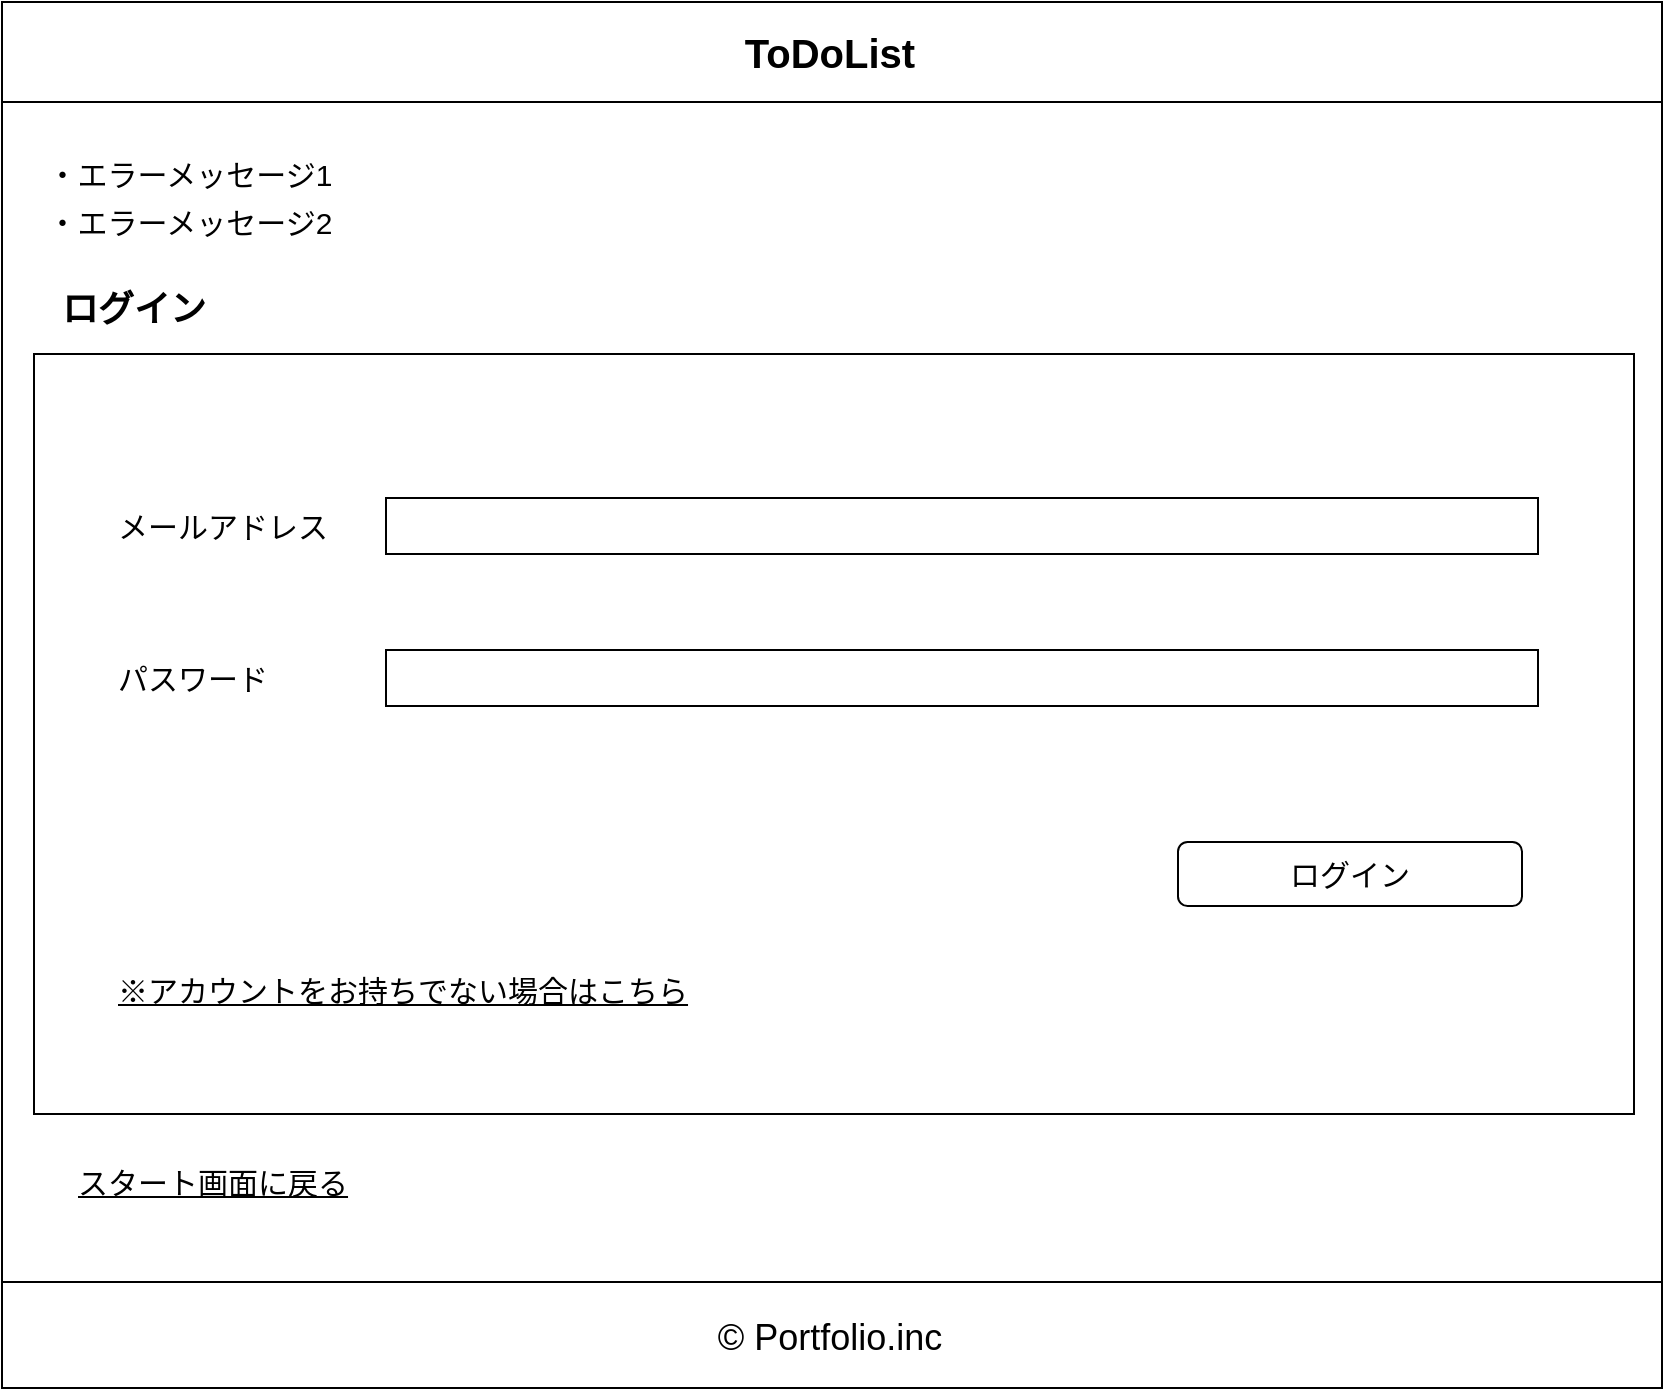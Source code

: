 <mxfile version="13.9.9" type="device"><diagram id="lAW5gfvQpGq91mGYDGwt" name="ページ1"><mxGraphModel dx="1217" dy="1932" grid="1" gridSize="4" guides="1" tooltips="1" connect="1" arrows="1" fold="1" page="1" pageScale="1" pageWidth="827" pageHeight="1169" math="0" shadow="0"><root><mxCell id="0"/><mxCell id="1" parent="0"/><mxCell id="tP_qFb6u1pj_dAxfEfU8-1" value="" style="rounded=0;whiteSpace=wrap;html=1;" parent="1" vertex="1"><mxGeometry y="-44" width="830" height="688" as="geometry"/></mxCell><mxCell id="tP_qFb6u1pj_dAxfEfU8-2" value="" style="rounded=0;whiteSpace=wrap;html=1;" parent="1" vertex="1"><mxGeometry y="-48" width="830" height="50" as="geometry"/></mxCell><mxCell id="tP_qFb6u1pj_dAxfEfU8-3" value="&lt;b&gt;&lt;font style=&quot;font-size: 20px&quot;&gt;ToDoList&lt;/font&gt;&lt;/b&gt;" style="text;html=1;strokeColor=none;fillColor=none;align=center;verticalAlign=middle;whiteSpace=wrap;rounded=0;strokeWidth=4;" parent="1" vertex="1"><mxGeometry x="334" y="-38" width="160" height="30" as="geometry"/></mxCell><mxCell id="tP_qFb6u1pj_dAxfEfU8-8" value="" style="rounded=0;whiteSpace=wrap;html=1;" parent="1" vertex="1"><mxGeometry y="592" width="830" height="53" as="geometry"/></mxCell><mxCell id="tP_qFb6u1pj_dAxfEfU8-9" value="&lt;font style=&quot;font-size: 18px&quot;&gt;© Portfolio.inc&lt;/font&gt;" style="text;html=1;strokeColor=none;fillColor=none;align=center;verticalAlign=middle;whiteSpace=wrap;rounded=0;fontSize=20;" parent="1" vertex="1"><mxGeometry x="298" y="608.5" width="232" height="20" as="geometry"/></mxCell><mxCell id="249utH4H3VEhiZY-PdCE-1" value="" style="rounded=0;whiteSpace=wrap;html=1;" parent="1" vertex="1"><mxGeometry x="16" y="128" width="800" height="380" as="geometry"/></mxCell><mxCell id="249utH4H3VEhiZY-PdCE-3" value="&lt;span style=&quot;font-size: 18px&quot;&gt;&lt;b&gt;ログイン&lt;/b&gt;&lt;/span&gt;" style="text;html=1;strokeColor=none;fillColor=none;align=center;verticalAlign=middle;whiteSpace=wrap;rounded=0;fontSize=17;" parent="1" vertex="1"><mxGeometry x="16" y="96" width="100" height="20" as="geometry"/></mxCell><mxCell id="249utH4H3VEhiZY-PdCE-11" value="メールアドレス" style="text;html=1;strokeColor=none;fillColor=none;align=left;verticalAlign=middle;whiteSpace=wrap;rounded=0;fontSize=15;" parent="1" vertex="1"><mxGeometry x="56" y="204" width="128" height="20" as="geometry"/></mxCell><mxCell id="249utH4H3VEhiZY-PdCE-12" value="" style="rounded=0;whiteSpace=wrap;html=1;fontSize=15;" parent="1" vertex="1"><mxGeometry x="192" y="200" width="576" height="28" as="geometry"/></mxCell><mxCell id="249utH4H3VEhiZY-PdCE-19" value="" style="rounded=0;whiteSpace=wrap;html=1;fontSize=15;" parent="1" vertex="1"><mxGeometry x="192" y="276" width="576" height="28" as="geometry"/></mxCell><mxCell id="249utH4H3VEhiZY-PdCE-20" value="パスワード" style="text;html=1;strokeColor=none;fillColor=none;align=left;verticalAlign=middle;whiteSpace=wrap;rounded=0;fontSize=15;" parent="1" vertex="1"><mxGeometry x="56" y="280" width="128" height="20" as="geometry"/></mxCell><mxCell id="249utH4H3VEhiZY-PdCE-27" value="ログイン" style="rounded=1;whiteSpace=wrap;html=1;fontSize=15;align=center;" parent="1" vertex="1"><mxGeometry x="588" y="372" width="172" height="32" as="geometry"/></mxCell><mxCell id="249utH4H3VEhiZY-PdCE-28" value="・エラーメッセージ1" style="text;html=1;strokeColor=none;fillColor=none;align=center;verticalAlign=middle;whiteSpace=wrap;rounded=0;fontSize=15;" parent="1" vertex="1"><mxGeometry x="16" y="28" width="156" height="20" as="geometry"/></mxCell><mxCell id="249utH4H3VEhiZY-PdCE-29" value="・エラーメッセージ2" style="text;html=1;strokeColor=none;fillColor=none;align=center;verticalAlign=middle;whiteSpace=wrap;rounded=0;fontSize=15;" parent="1" vertex="1"><mxGeometry x="16" y="52" width="156" height="20" as="geometry"/></mxCell><mxCell id="249utH4H3VEhiZY-PdCE-30" value="※アカウントをお持ちでない場合はこちら" style="text;html=1;strokeColor=none;fillColor=none;align=left;verticalAlign=middle;whiteSpace=wrap;rounded=0;fontSize=15;fontStyle=4" parent="1" vertex="1"><mxGeometry x="56" y="436" width="376" height="20" as="geometry"/></mxCell><mxCell id="yZMe8i2dU32_kDOosdkg-2" value="スタート画面に戻る" style="text;html=1;strokeColor=none;fillColor=none;align=left;verticalAlign=middle;whiteSpace=wrap;rounded=0;fontSize=15;fontStyle=4" vertex="1" parent="1"><mxGeometry x="36" y="532" width="376" height="20" as="geometry"/></mxCell></root></mxGraphModel></diagram></mxfile>